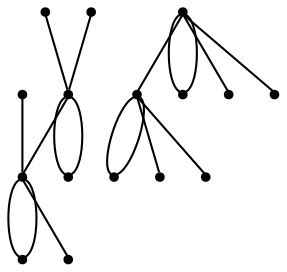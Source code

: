graph {
  node [shape=point,comment="{\"directed\":false,\"doi\":\"10.1007/978-3-031-49272-3_21\",\"figure\":\"1 (2)\"}"]

  v0 [pos="1288.8219727294247,561.8453024540523"]
  v1 [pos="1331.4955239623107,433.82659925888345"]
  v2 [pos="1267.4852607013993,572.5135277203165"]
  v3 [pos="1310.15868475745,700.5324852660387"]
  v4 [pos="1160.8015733844375,561.8453024540523"]
  v5 [pos="1118.1281493283868,433.82659925888356"]
  v6 [pos="1096.7914373003616,700.5324852660387"]
  v7 [pos="1139.4638121475202,572.5135277203165"]
  v8 [pos="1374.168948018361,561.8453024540522"]
  v9 [pos="1331.4955239623105,561.8453024540523"]
  v10 [pos="1352.8301375725518,572.5135277203165"]
  v11 [pos="1310.15868475745,572.5135277203165"]
  v12 [pos="1075.4547252723362,561.8453024540523"]
  v13 [pos="1118.1281493283868,561.8453024540523"]
  v14 [pos="1096.7914373003616,572.5135277203165"]
  v15 [pos="1054.1179178616844,572.5135277203165"]

  v1 -- v0 [id="-2",pos="1331.4955239623107,433.82659925888345 1331.4954285796841,481.19572215598487 1315.8692389861626,525.7819293919713 1288.8219727294247,561.8453024540523"]
  v3 -- v2 [id="-5",pos="1310.15868475745,700.5324852660387 1310.1587165516587,653.1632926043424 1294.5324809300273,608.577023801047 1267.4852607013993,572.5135277203165"]
  v5 -- v4 [id="-8",pos="1118.1281493283868,433.82659925888356 1118.1280539457603,481.1616443153973 1133.7399102159688,525.7600685043075 1160.8015733844375,561.8453024540523"]
  v6 -- v7 [id="-12",pos="1096.7914373003616,700.5324852660387 1096.791341917735,653.1631695629997 1112.4166049169637,608.576792175654 1139.4638121475202,572.5135277203165"]
  v8 -- v1 [id="-13",pos="1374.168948018361,561.8453024540522 1331.4955239623107,433.82659925888345 1331.4955239623107,433.82659925888345 1331.4955239623107,433.82659925888345"]
  v9 -- v1 [id="-14",pos="1331.4955239623105,561.8453024540523 1331.4955239623107,433.82659925888345 1331.4955239623107,433.82659925888345 1331.4955239623107,433.82659925888345"]
  v1 -- v5 [id="-15",pos="1331.4955239623107,433.82659925888345 1118.1281493283868,433.82659925888356 1118.1281493283868,433.82659925888356 1118.1281493283868,433.82659925888356"]
  v1 -- v0 [id="-16",pos="1331.4955239623107,433.82659925888345 1288.8219727294247,561.8453024540523 1288.8219727294247,561.8453024540523 1288.8219727294247,561.8453024540523"]
  v3 -- v2 [id="-17",pos="1310.15868475745,700.5324852660387 1267.4852607013993,572.5135277203165 1267.4852607013993,572.5135277203165 1267.4852607013993,572.5135277203165"]
  v3 -- v10 [id="-18",pos="1310.15868475745,700.5324852660387 1352.8301375725518,572.5135277203165 1352.8301375725518,572.5135277203165 1352.8301375725518,572.5135277203165"]
  v3 -- v11 [id="-19",pos="1310.15868475745,700.5324852660387 1310.15868475745,572.5135277203165 1310.15868475745,572.5135277203165 1310.15868475745,572.5135277203165"]
  v5 -- v12 [id="-20",pos="1118.1281493283868,433.82659925888356 1075.4547252723362,561.8453024540523 1075.4547252723362,561.8453024540523 1075.4547252723362,561.8453024540523"]
  v6 -- v15 [id="-21",pos="1096.7914373003616,700.5324852660387 1054.1179178616844,572.5135277203165 1054.1179178616844,572.5135277203165 1054.1179178616844,572.5135277203165"]
  v6 -- v14 [id="-22",pos="1096.7914373003616,700.5324852660387 1096.7914373003616,572.5135277203165 1096.7914373003616,572.5135277203165 1096.7914373003616,572.5135277203165"]
  v6 -- v7 [id="-23",pos="1096.7914373003616,700.5324852660387 1139.4638121475202,572.5135277203165 1139.4638121475202,572.5135277203165 1139.4638121475202,572.5135277203165"]
  v6 -- v3 [id="-24",pos="1096.7914373003616,700.5324852660387 1310.15868475745,700.5324852660387 1310.15868475745,700.5324852660387 1310.15868475745,700.5324852660387"]
  v5 -- v4 [id="-25",pos="1118.1281493283868,433.82659925888356 1160.8015733844375,561.8453024540523 1160.8015733844375,561.8453024540523 1160.8015733844375,561.8453024540523"]
  v13 -- v5 [id="-26",pos="1118.1281493283868,561.8453024540523 1118.1281493283868,433.82659925888356 1118.1281493283868,433.82659925888356 1118.1281493283868,433.82659925888356"]
}